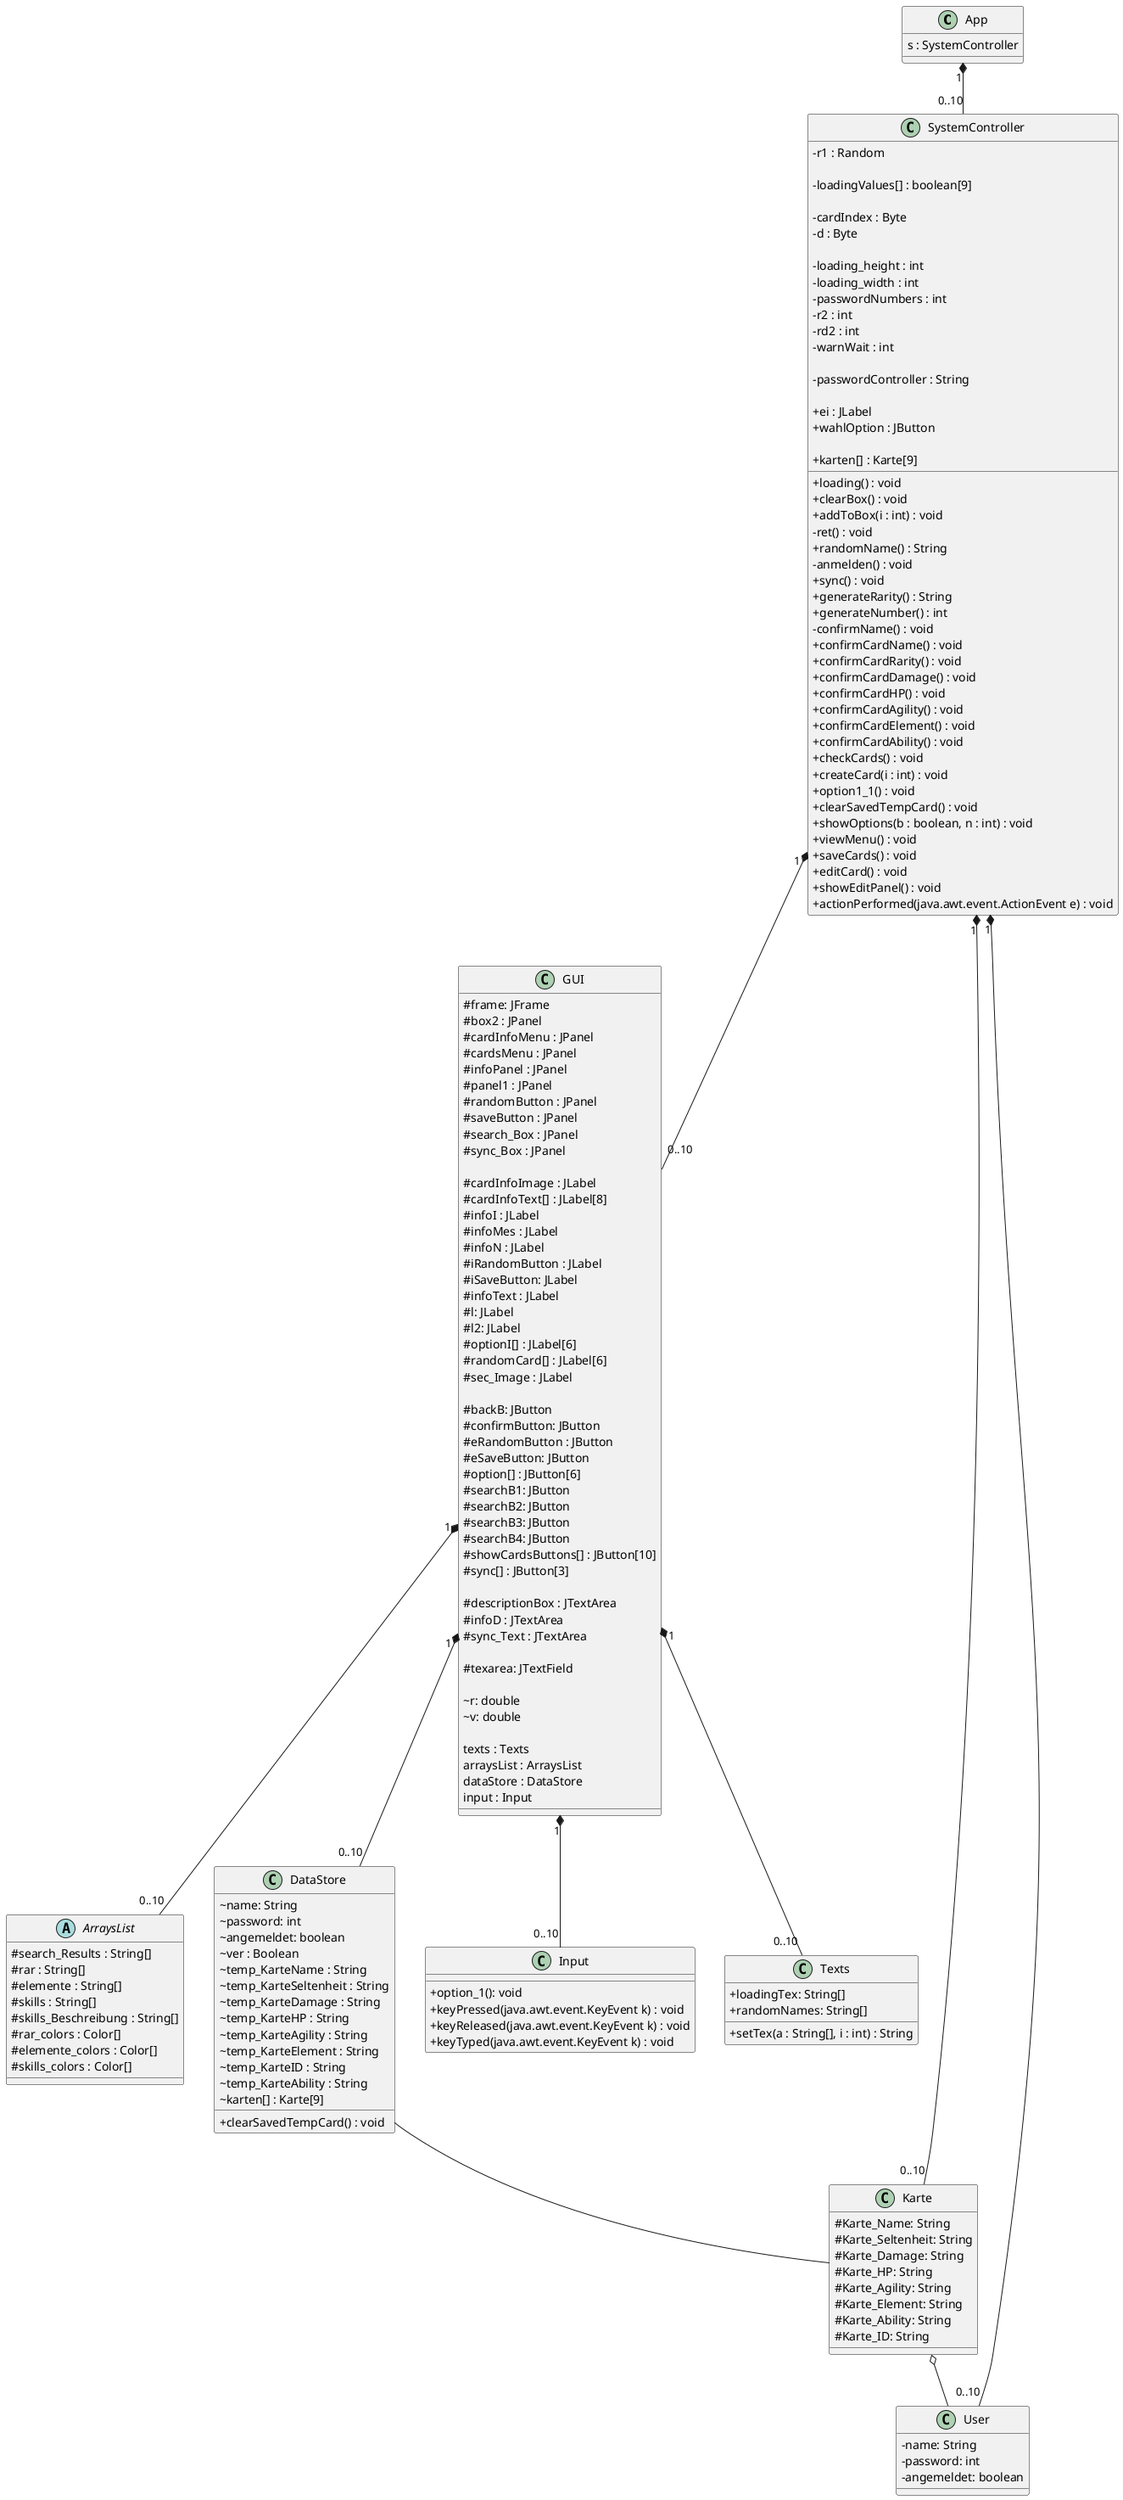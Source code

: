 @startuml
skinparam classAttributeIconSize 0

class App{
 s : SystemController

}



abstract ArraysList{
#search_Results : String[]
#rar : String[]
#elemente : String[]
#skills : String[]
#skills_Beschreibung : String[]
#rar_colors : Color[]
#elemente_colors : Color[]
#skills_colors : Color[]

 }
 
 class DataStore{
 ~name: String
 ~password: int
 ~angemeldet: boolean
 ~ver : Boolean
 ~temp_KarteName : String
 ~temp_KarteSeltenheit : String
 ~temp_KarteDamage : String
 ~temp_KarteHP : String
 ~temp_KarteAgility : String
 ~temp_KarteElement : String
 ~temp_KarteID : String
 ~temp_KarteAbility : String    
 ~karten[] : Karte[9]
 +clearSavedTempCard() : void
}





class GUI{
 #frame: JFrame
 #box2 : JPanel
 #cardInfoMenu : JPanel      
 #cardsMenu : JPanel
 #infoPanel : JPanel
 #panel1 : JPanel
 #randomButton : JPanel
 #saveButton : JPanel
 #search_Box : JPanel
 #sync_Box : JPanel

 #cardInfoImage : JLabel
 #cardInfoText[] : JLabel[8]
 #infoI : JLabel
 #infoMes : JLabel
 #infoN : JLabel
 #iRandomButton : JLabel
 #iSaveButton: JLabel
 #infoText : JLabel
 #l: JLabel
 #l2: JLabel
 #optionI[] : JLabel[6]
 #randomCard[] : JLabel[6]
 #sec_Image : JLabel

 #backB: JButton
 #confirmButton: JButton
 #eRandomButton : JButton
 #eSaveButton: JButton
 #option[] : JButton[6]
 #searchB1: JButton
 #searchB2: JButton
 #searchB3: JButton
 #searchB4: JButton
 #showCardsButtons[] : JButton[10]
 #sync[] : JButton[3]

 #descriptionBox : JTextArea
 #infoD : JTextArea
 #sync_Text : JTextArea

 #texarea: JTextField

 ~r: double
 ~v: double

 texts : Texts
 arraysList : ArraysList
 dataStore : DataStore
 input : Input

}


class Input{
 +option_1(): void
 +keyPressed(java.awt.event.KeyEvent k) : void
 +keyReleased(java.awt.event.KeyEvent k) : void
 +keyTyped(java.awt.event.KeyEvent k) : void
}

class Karte{
 #Karte_Name: String
 #Karte_Seltenheit: String
 #Karte_Damage: String
 #Karte_HP: String
 #Karte_Agility: String
 #Karte_Element: String
 #Karte_Ability: String
 #Karte_ID: String

}

class SystemController{
-r1 : Random

-loadingValues[] : boolean[9]

-cardIndex : Byte
-d : Byte

-loading_height : int
-loading_width : int
-passwordNumbers : int
-r2 : int
-rd2 : int
-warnWait : int

-passwordController : String

+ei : JLabel
+wahlOption : JButton

 +karten[] : Karte[9]

 +loading() : void
 +clearBox() : void
 +addToBox(i : int) : void
 -ret() : void
 +randomName() : String
 -anmelden() : void
 +sync() : void
 +generateRarity() : String
 +generateNumber() : int
 -confirmName() : void
 +confirmCardName() : void
 +confirmCardRarity() : void
 +confirmCardDamage() : void
 +confirmCardHP() : void
 +confirmCardAgility() : void
 +confirmCardElement() : void
 +confirmCardAbility() : void
 +checkCards() : void
 +createCard(i : int) : void
 +option1_1() : void
 +clearSavedTempCard() : void
 +showOptions(b : boolean, n : int) : void
 +viewMenu() : void
 +saveCards() : void
 +editCard() : void
 +showEditPanel() : void
 +actionPerformed(java.awt.event.ActionEvent e) : void
}


class Texts{
+loadingTex: String[]
+randomNames: String[]
+setTex(a : String[], i : int) : String
}

class User{
 -name: String
 -password: int
 -angemeldet: boolean
}


SystemController "1" *-- "0..10" User
GUI "1" *-- "0..10" Texts
GUI "1" *-- "0..10" Input
GUI "1" *-- "0..10" ArraysList
App "1" *-- "0..10" SystemController
SystemController "1" *-- "0..10" GUI
DataStore -- Karte
Karte o-- User
GUI "1" *-- "0..10" DataStore
SystemController "1" *-- "0..10" Karte




@enduml
